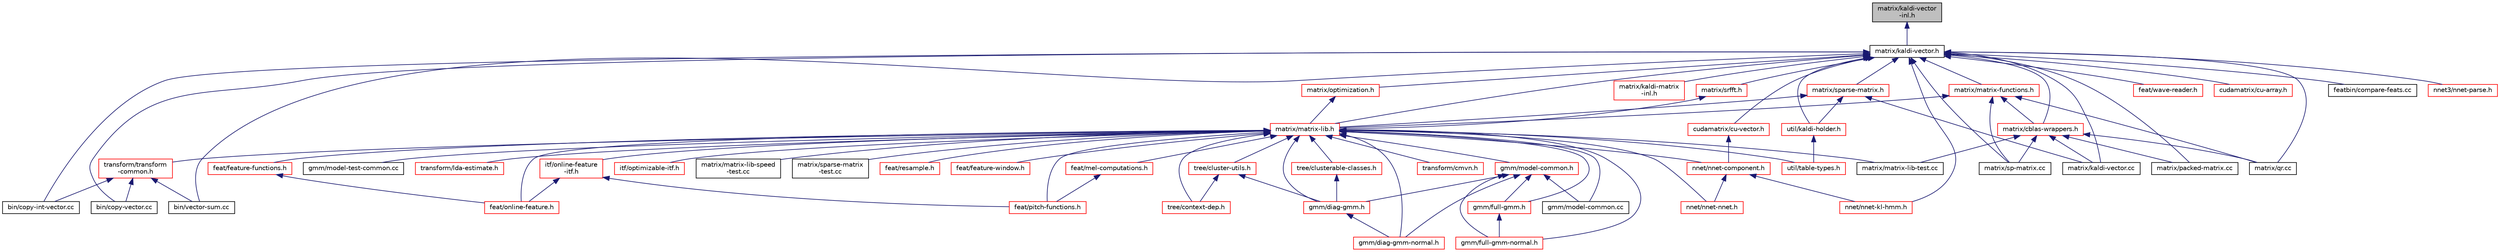 digraph "matrix/kaldi-vector-inl.h"
{
  edge [fontname="Helvetica",fontsize="10",labelfontname="Helvetica",labelfontsize="10"];
  node [fontname="Helvetica",fontsize="10",shape=record];
  Node1 [label="matrix/kaldi-vector\l-inl.h",height=0.2,width=0.4,color="black", fillcolor="grey75", style="filled", fontcolor="black"];
  Node1 -> Node2 [dir="back",color="midnightblue",fontsize="10",style="solid",fontname="Helvetica"];
  Node2 [label="matrix/kaldi-vector.h",height=0.2,width=0.4,color="black", fillcolor="white", style="filled",URL="$kaldi-vector_8h.html"];
  Node2 -> Node3 [dir="back",color="midnightblue",fontsize="10",style="solid",fontname="Helvetica"];
  Node3 [label="matrix/matrix-lib.h",height=0.2,width=0.4,color="red", fillcolor="white", style="filled",URL="$matrix-lib_8h.html"];
  Node3 -> Node4 [dir="back",color="midnightblue",fontsize="10",style="solid",fontname="Helvetica"];
  Node4 [label="itf/online-feature\l-itf.h",height=0.2,width=0.4,color="red", fillcolor="white", style="filled",URL="$online-feature-itf_8h.html"];
  Node4 -> Node5 [dir="back",color="midnightblue",fontsize="10",style="solid",fontname="Helvetica"];
  Node5 [label="feat/online-feature.h",height=0.2,width=0.4,color="red", fillcolor="white", style="filled",URL="$online-feature_8h.html"];
  Node4 -> Node10 [dir="back",color="midnightblue",fontsize="10",style="solid",fontname="Helvetica"];
  Node10 [label="feat/pitch-functions.h",height=0.2,width=0.4,color="red", fillcolor="white", style="filled",URL="$pitch-functions_8h.html"];
  Node3 -> Node19 [dir="back",color="midnightblue",fontsize="10",style="solid",fontname="Helvetica"];
  Node19 [label="itf/optimizable-itf.h",height=0.2,width=0.4,color="red", fillcolor="white", style="filled",URL="$optimizable-itf_8h.html"];
  Node3 -> Node21 [dir="back",color="midnightblue",fontsize="10",style="solid",fontname="Helvetica"];
  Node21 [label="matrix/matrix-lib-speed\l-test.cc",height=0.2,width=0.4,color="black", fillcolor="white", style="filled",URL="$matrix-lib-speed-test_8cc.html"];
  Node3 -> Node22 [dir="back",color="midnightblue",fontsize="10",style="solid",fontname="Helvetica"];
  Node22 [label="matrix/matrix-lib-test.cc",height=0.2,width=0.4,color="black", fillcolor="white", style="filled",URL="$matrix-lib-test_8cc.html"];
  Node3 -> Node23 [dir="back",color="midnightblue",fontsize="10",style="solid",fontname="Helvetica"];
  Node23 [label="matrix/sparse-matrix\l-test.cc",height=0.2,width=0.4,color="black", fillcolor="white", style="filled",URL="$sparse-matrix-test_8cc.html"];
  Node3 -> Node24 [dir="back",color="midnightblue",fontsize="10",style="solid",fontname="Helvetica"];
  Node24 [label="util/table-types.h",height=0.2,width=0.4,color="red", fillcolor="white", style="filled",URL="$table-types_8h.html"];
  Node3 -> Node26 [dir="back",color="midnightblue",fontsize="10",style="solid",fontname="Helvetica"];
  Node26 [label="feat/resample.h",height=0.2,width=0.4,color="red", fillcolor="white", style="filled",URL="$resample_8h.html",tooltip="] "];
  Node3 -> Node51 [dir="back",color="midnightblue",fontsize="10",style="solid",fontname="Helvetica"];
  Node51 [label="feat/feature-window.h",height=0.2,width=0.4,color="red", fillcolor="white", style="filled",URL="$feature-window_8h.html"];
  Node3 -> Node61 [dir="back",color="midnightblue",fontsize="10",style="solid",fontname="Helvetica"];
  Node61 [label="feat/feature-functions.h",height=0.2,width=0.4,color="red", fillcolor="white", style="filled",URL="$feature-functions_8h.html"];
  Node61 -> Node5 [dir="back",color="midnightblue",fontsize="10",style="solid",fontname="Helvetica"];
  Node3 -> Node72 [dir="back",color="midnightblue",fontsize="10",style="solid",fontname="Helvetica"];
  Node72 [label="feat/mel-computations.h",height=0.2,width=0.4,color="red", fillcolor="white", style="filled",URL="$mel-computations_8h.html"];
  Node72 -> Node10 [dir="back",color="midnightblue",fontsize="10",style="solid",fontname="Helvetica"];
  Node3 -> Node5 [dir="back",color="midnightblue",fontsize="10",style="solid",fontname="Helvetica"];
  Node3 -> Node809 [dir="back",color="midnightblue",fontsize="10",style="solid",fontname="Helvetica"];
  Node809 [label="transform/transform\l-common.h",height=0.2,width=0.4,color="red", fillcolor="white", style="filled",URL="$transform-common_8h.html"];
  Node809 -> Node434 [dir="back",color="midnightblue",fontsize="10",style="solid",fontname="Helvetica"];
  Node434 [label="bin/copy-int-vector.cc",height=0.2,width=0.4,color="black", fillcolor="white", style="filled",URL="$copy-int-vector_8cc.html"];
  Node809 -> Node439 [dir="back",color="midnightblue",fontsize="10",style="solid",fontname="Helvetica"];
  Node439 [label="bin/copy-vector.cc",height=0.2,width=0.4,color="black", fillcolor="white", style="filled",URL="$copy-vector_8cc.html"];
  Node809 -> Node459 [dir="back",color="midnightblue",fontsize="10",style="solid",fontname="Helvetica"];
  Node459 [label="bin/vector-sum.cc",height=0.2,width=0.4,color="black", fillcolor="white", style="filled",URL="$vector-sum_8cc.html"];
  Node3 -> Node821 [dir="back",color="midnightblue",fontsize="10",style="solid",fontname="Helvetica"];
  Node821 [label="transform/cmvn.h",height=0.2,width=0.4,color="red", fillcolor="white", style="filled",URL="$cmvn_8h.html"];
  Node3 -> Node10 [dir="back",color="midnightblue",fontsize="10",style="solid",fontname="Helvetica"];
  Node3 -> Node823 [dir="back",color="midnightblue",fontsize="10",style="solid",fontname="Helvetica"];
  Node823 [label="tree/context-dep.h",height=0.2,width=0.4,color="red", fillcolor="white", style="filled",URL="$context-dep_8h.html"];
  Node3 -> Node871 [dir="back",color="midnightblue",fontsize="10",style="solid",fontname="Helvetica"];
  Node871 [label="tree/cluster-utils.h",height=0.2,width=0.4,color="red", fillcolor="white", style="filled",URL="$cluster-utils_8h.html"];
  Node871 -> Node823 [dir="back",color="midnightblue",fontsize="10",style="solid",fontname="Helvetica"];
  Node871 -> Node874 [dir="back",color="midnightblue",fontsize="10",style="solid",fontname="Helvetica"];
  Node874 [label="gmm/diag-gmm.h",height=0.2,width=0.4,color="red", fillcolor="white", style="filled",URL="$diag-gmm_8h.html"];
  Node874 -> Node881 [dir="back",color="midnightblue",fontsize="10",style="solid",fontname="Helvetica"];
  Node881 [label="gmm/diag-gmm-normal.h",height=0.2,width=0.4,color="red", fillcolor="white", style="filled",URL="$diag-gmm-normal_8h.html"];
  Node3 -> Node892 [dir="back",color="midnightblue",fontsize="10",style="solid",fontname="Helvetica"];
  Node892 [label="tree/clusterable-classes.h",height=0.2,width=0.4,color="red", fillcolor="white", style="filled",URL="$clusterable-classes_8h.html"];
  Node892 -> Node874 [dir="back",color="midnightblue",fontsize="10",style="solid",fontname="Helvetica"];
  Node3 -> Node894 [dir="back",color="midnightblue",fontsize="10",style="solid",fontname="Helvetica"];
  Node894 [label="gmm/model-common.h",height=0.2,width=0.4,color="red", fillcolor="white", style="filled",URL="$model-common_8h.html"];
  Node894 -> Node874 [dir="back",color="midnightblue",fontsize="10",style="solid",fontname="Helvetica"];
  Node894 -> Node895 [dir="back",color="midnightblue",fontsize="10",style="solid",fontname="Helvetica"];
  Node895 [label="gmm/full-gmm.h",height=0.2,width=0.4,color="red", fillcolor="white", style="filled",URL="$full-gmm_8h.html"];
  Node895 -> Node896 [dir="back",color="midnightblue",fontsize="10",style="solid",fontname="Helvetica"];
  Node896 [label="gmm/full-gmm-normal.h",height=0.2,width=0.4,color="red", fillcolor="white", style="filled",URL="$full-gmm-normal_8h.html"];
  Node894 -> Node881 [dir="back",color="midnightblue",fontsize="10",style="solid",fontname="Helvetica"];
  Node894 -> Node896 [dir="back",color="midnightblue",fontsize="10",style="solid",fontname="Helvetica"];
  Node894 -> Node898 [dir="back",color="midnightblue",fontsize="10",style="solid",fontname="Helvetica"];
  Node898 [label="gmm/model-common.cc",height=0.2,width=0.4,color="black", fillcolor="white", style="filled",URL="$model-common_8cc.html"];
  Node3 -> Node874 [dir="back",color="midnightblue",fontsize="10",style="solid",fontname="Helvetica"];
  Node3 -> Node895 [dir="back",color="midnightblue",fontsize="10",style="solid",fontname="Helvetica"];
  Node3 -> Node881 [dir="back",color="midnightblue",fontsize="10",style="solid",fontname="Helvetica"];
  Node3 -> Node896 [dir="back",color="midnightblue",fontsize="10",style="solid",fontname="Helvetica"];
  Node3 -> Node898 [dir="back",color="midnightblue",fontsize="10",style="solid",fontname="Helvetica"];
  Node3 -> Node878 [dir="back",color="midnightblue",fontsize="10",style="solid",fontname="Helvetica"];
  Node878 [label="gmm/model-test-common.cc",height=0.2,width=0.4,color="black", fillcolor="white", style="filled",URL="$model-test-common_8cc.html"];
  Node3 -> Node145 [dir="back",color="midnightblue",fontsize="10",style="solid",fontname="Helvetica"];
  Node145 [label="transform/lda-estimate.h",height=0.2,width=0.4,color="red", fillcolor="white", style="filled",URL="$lda-estimate_8h.html"];
  Node3 -> Node899 [dir="back",color="midnightblue",fontsize="10",style="solid",fontname="Helvetica"];
  Node899 [label="nnet/nnet-component.h",height=0.2,width=0.4,color="red", fillcolor="white", style="filled",URL="$nnet-component_8h.html"];
  Node899 -> Node900 [dir="back",color="midnightblue",fontsize="10",style="solid",fontname="Helvetica"];
  Node900 [label="nnet/nnet-nnet.h",height=0.2,width=0.4,color="red", fillcolor="white", style="filled",URL="$nnet-nnet_8h.html"];
  Node899 -> Node901 [dir="back",color="midnightblue",fontsize="10",style="solid",fontname="Helvetica"];
  Node901 [label="nnet/nnet-kl-hmm.h",height=0.2,width=0.4,color="red", fillcolor="white", style="filled",URL="$nnet-kl-hmm_8h.html"];
  Node3 -> Node900 [dir="back",color="midnightblue",fontsize="10",style="solid",fontname="Helvetica"];
  Node2 -> Node929 [dir="back",color="midnightblue",fontsize="10",style="solid",fontname="Helvetica"];
  Node929 [label="matrix/kaldi-matrix\l-inl.h",height=0.2,width=0.4,color="red", fillcolor="white", style="filled",URL="$kaldi-matrix-inl_8h.html"];
  Node2 -> Node931 [dir="back",color="midnightblue",fontsize="10",style="solid",fontname="Helvetica"];
  Node931 [label="matrix/matrix-functions.h",height=0.2,width=0.4,color="red", fillcolor="white", style="filled",URL="$matrix-functions_8h.html"];
  Node931 -> Node3 [dir="back",color="midnightblue",fontsize="10",style="solid",fontname="Helvetica"];
  Node931 -> Node932 [dir="back",color="midnightblue",fontsize="10",style="solid",fontname="Helvetica"];
  Node932 [label="matrix/cblas-wrappers.h",height=0.2,width=0.4,color="red", fillcolor="white", style="filled",URL="$cblas-wrappers_8h.html"];
  Node932 -> Node935 [dir="back",color="midnightblue",fontsize="10",style="solid",fontname="Helvetica"];
  Node935 [label="matrix/kaldi-vector.cc",height=0.2,width=0.4,color="black", fillcolor="white", style="filled",URL="$kaldi-vector_8cc.html"];
  Node932 -> Node22 [dir="back",color="midnightblue",fontsize="10",style="solid",fontname="Helvetica"];
  Node932 -> Node936 [dir="back",color="midnightblue",fontsize="10",style="solid",fontname="Helvetica"];
  Node936 [label="matrix/packed-matrix.cc",height=0.2,width=0.4,color="black", fillcolor="white", style="filled",URL="$packed-matrix_8cc.html",tooltip="Implementation of specialized PackedMatrix template methods. "];
  Node932 -> Node937 [dir="back",color="midnightblue",fontsize="10",style="solid",fontname="Helvetica"];
  Node937 [label="matrix/qr.cc",height=0.2,width=0.4,color="black", fillcolor="white", style="filled",URL="$qr_8cc.html"];
  Node932 -> Node938 [dir="back",color="midnightblue",fontsize="10",style="solid",fontname="Helvetica"];
  Node938 [label="matrix/sp-matrix.cc",height=0.2,width=0.4,color="black", fillcolor="white", style="filled",URL="$sp-matrix_8cc.html"];
  Node931 -> Node937 [dir="back",color="midnightblue",fontsize="10",style="solid",fontname="Helvetica"];
  Node931 -> Node938 [dir="back",color="midnightblue",fontsize="10",style="solid",fontname="Helvetica"];
  Node2 -> Node942 [dir="back",color="midnightblue",fontsize="10",style="solid",fontname="Helvetica"];
  Node942 [label="matrix/srfft.h",height=0.2,width=0.4,color="red", fillcolor="white", style="filled",URL="$srfft_8h.html"];
  Node942 -> Node3 [dir="back",color="midnightblue",fontsize="10",style="solid",fontname="Helvetica"];
  Node2 -> Node944 [dir="back",color="midnightblue",fontsize="10",style="solid",fontname="Helvetica"];
  Node944 [label="matrix/sparse-matrix.h",height=0.2,width=0.4,color="red", fillcolor="white", style="filled",URL="$sparse-matrix_8h.html"];
  Node944 -> Node3 [dir="back",color="midnightblue",fontsize="10",style="solid",fontname="Helvetica"];
  Node944 -> Node935 [dir="back",color="midnightblue",fontsize="10",style="solid",fontname="Helvetica"];
  Node944 -> Node946 [dir="back",color="midnightblue",fontsize="10",style="solid",fontname="Helvetica"];
  Node946 [label="util/kaldi-holder.h",height=0.2,width=0.4,color="red", fillcolor="white", style="filled",URL="$kaldi-holder_8h.html"];
  Node946 -> Node24 [dir="back",color="midnightblue",fontsize="10",style="solid",fontname="Helvetica"];
  Node2 -> Node980 [dir="back",color="midnightblue",fontsize="10",style="solid",fontname="Helvetica"];
  Node980 [label="matrix/optimization.h",height=0.2,width=0.4,color="red", fillcolor="white", style="filled",URL="$optimization_8h.html"];
  Node980 -> Node3 [dir="back",color="midnightblue",fontsize="10",style="solid",fontname="Helvetica"];
  Node2 -> Node932 [dir="back",color="midnightblue",fontsize="10",style="solid",fontname="Helvetica"];
  Node2 -> Node935 [dir="back",color="midnightblue",fontsize="10",style="solid",fontname="Helvetica"];
  Node2 -> Node936 [dir="back",color="midnightblue",fontsize="10",style="solid",fontname="Helvetica"];
  Node2 -> Node937 [dir="back",color="midnightblue",fontsize="10",style="solid",fontname="Helvetica"];
  Node2 -> Node938 [dir="back",color="midnightblue",fontsize="10",style="solid",fontname="Helvetica"];
  Node2 -> Node946 [dir="back",color="midnightblue",fontsize="10",style="solid",fontname="Helvetica"];
  Node2 -> Node1017 [dir="back",color="midnightblue",fontsize="10",style="solid",fontname="Helvetica"];
  Node1017 [label="feat/wave-reader.h",height=0.2,width=0.4,color="red", fillcolor="white", style="filled",URL="$wave-reader_8h.html"];
  Node2 -> Node1020 [dir="back",color="midnightblue",fontsize="10",style="solid",fontname="Helvetica"];
  Node1020 [label="cudamatrix/cu-array.h",height=0.2,width=0.4,color="red", fillcolor="white", style="filled",URL="$cu-array_8h.html"];
  Node2 -> Node1023 [dir="back",color="midnightblue",fontsize="10",style="solid",fontname="Helvetica"];
  Node1023 [label="cudamatrix/cu-vector.h",height=0.2,width=0.4,color="red", fillcolor="white", style="filled",URL="$cu-vector_8h.html"];
  Node1023 -> Node899 [dir="back",color="midnightblue",fontsize="10",style="solid",fontname="Helvetica"];
  Node2 -> Node901 [dir="back",color="midnightblue",fontsize="10",style="solid",fontname="Helvetica"];
  Node2 -> Node434 [dir="back",color="midnightblue",fontsize="10",style="solid",fontname="Helvetica"];
  Node2 -> Node439 [dir="back",color="midnightblue",fontsize="10",style="solid",fontname="Helvetica"];
  Node2 -> Node459 [dir="back",color="midnightblue",fontsize="10",style="solid",fontname="Helvetica"];
  Node2 -> Node520 [dir="back",color="midnightblue",fontsize="10",style="solid",fontname="Helvetica"];
  Node520 [label="featbin/compare-feats.cc",height=0.2,width=0.4,color="black", fillcolor="white", style="filled",URL="$compare-feats_8cc.html"];
  Node2 -> Node1024 [dir="back",color="midnightblue",fontsize="10",style="solid",fontname="Helvetica"];
  Node1024 [label="nnet3/nnet-parse.h",height=0.2,width=0.4,color="red", fillcolor="white", style="filled",URL="$nnet-parse_8h.html",tooltip="This header contains a few parsing-related functions that are used while reading parsing neural netwo..."];
}
